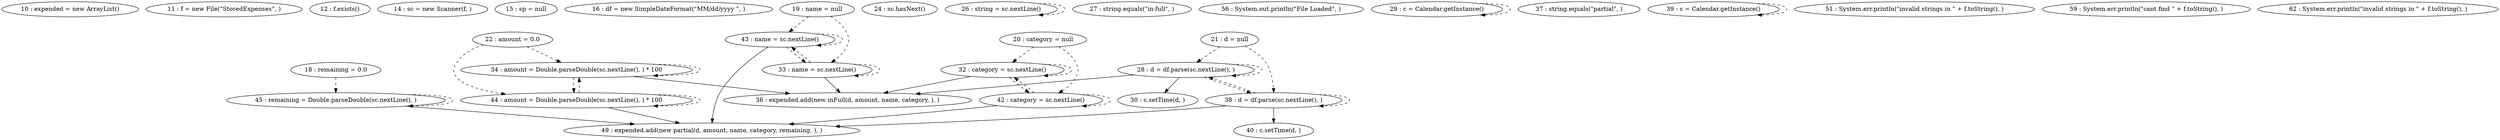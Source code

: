 digraph G {
"10 : expended = new ArrayList()"
"11 : f = new File(\"StoredExpenses\", )"
"12 : f.exists()"
"14 : sc = new Scanner(f, )"
"15 : sp = null"
"16 : df = new SimpleDateFormat(\"MM/dd/yyyy \", )"
"18 : remaining = 0.0"
"18 : remaining = 0.0" -> "45 : remaining = Double.parseDouble(sc.nextLine(), )" [style=dashed]
"19 : name = null"
"19 : name = null" -> "33 : name = sc.nextLine()" [style=dashed]
"19 : name = null" -> "43 : name = sc.nextLine()" [style=dashed]
"20 : category = null"
"20 : category = null" -> "42 : category = sc.nextLine()" [style=dashed]
"20 : category = null" -> "32 : category = sc.nextLine()" [style=dashed]
"21 : d = null"
"21 : d = null" -> "38 : d = df.parse(sc.nextLine(), )" [style=dashed]
"21 : d = null" -> "28 : d = df.parse(sc.nextLine(), )" [style=dashed]
"22 : amount = 0.0"
"22 : amount = 0.0" -> "34 : amount = Double.parseDouble(sc.nextLine(), ) * 100" [style=dashed]
"22 : amount = 0.0" -> "44 : amount = Double.parseDouble(sc.nextLine(), ) * 100" [style=dashed]
"24 : sc.hasNext()"
"26 : string = sc.nextLine()"
"26 : string = sc.nextLine()" -> "26 : string = sc.nextLine()" [style=dashed]
"27 : string.equals(\"in-full\", )"
"56 : System.out.println(\"File Loaded\", )"
"28 : d = df.parse(sc.nextLine(), )"
"28 : d = df.parse(sc.nextLine(), )" -> "30 : c.setTime(d, )"
"28 : d = df.parse(sc.nextLine(), )" -> "36 : expended.add(new inFull(d, amount, name, category, ), )"
"28 : d = df.parse(sc.nextLine(), )" -> "38 : d = df.parse(sc.nextLine(), )" [style=dashed]
"28 : d = df.parse(sc.nextLine(), )" -> "28 : d = df.parse(sc.nextLine(), )" [style=dashed]
"29 : c = Calendar.getInstance()"
"29 : c = Calendar.getInstance()" -> "29 : c = Calendar.getInstance()" [style=dashed]
"30 : c.setTime(d, )"
"32 : category = sc.nextLine()"
"32 : category = sc.nextLine()" -> "36 : expended.add(new inFull(d, amount, name, category, ), )"
"32 : category = sc.nextLine()" -> "42 : category = sc.nextLine()" [style=dashed]
"32 : category = sc.nextLine()" -> "32 : category = sc.nextLine()" [style=dashed]
"33 : name = sc.nextLine()"
"33 : name = sc.nextLine()" -> "36 : expended.add(new inFull(d, amount, name, category, ), )"
"33 : name = sc.nextLine()" -> "33 : name = sc.nextLine()" [style=dashed]
"33 : name = sc.nextLine()" -> "43 : name = sc.nextLine()" [style=dashed]
"34 : amount = Double.parseDouble(sc.nextLine(), ) * 100"
"34 : amount = Double.parseDouble(sc.nextLine(), ) * 100" -> "36 : expended.add(new inFull(d, amount, name, category, ), )"
"34 : amount = Double.parseDouble(sc.nextLine(), ) * 100" -> "34 : amount = Double.parseDouble(sc.nextLine(), ) * 100" [style=dashed]
"34 : amount = Double.parseDouble(sc.nextLine(), ) * 100" -> "44 : amount = Double.parseDouble(sc.nextLine(), ) * 100" [style=dashed]
"36 : expended.add(new inFull(d, amount, name, category, ), )"
"37 : string.equals(\"partial\", )"
"38 : d = df.parse(sc.nextLine(), )"
"38 : d = df.parse(sc.nextLine(), )" -> "49 : expended.add(new partial(d, amount, name, category, remaining, ), )"
"38 : d = df.parse(sc.nextLine(), )" -> "40 : c.setTime(d, )"
"38 : d = df.parse(sc.nextLine(), )" -> "38 : d = df.parse(sc.nextLine(), )" [style=dashed]
"38 : d = df.parse(sc.nextLine(), )" -> "28 : d = df.parse(sc.nextLine(), )" [style=dashed]
"39 : c = Calendar.getInstance()"
"39 : c = Calendar.getInstance()" -> "39 : c = Calendar.getInstance()" [style=dashed]
"40 : c.setTime(d, )"
"42 : category = sc.nextLine()"
"42 : category = sc.nextLine()" -> "49 : expended.add(new partial(d, amount, name, category, remaining, ), )"
"42 : category = sc.nextLine()" -> "42 : category = sc.nextLine()" [style=dashed]
"42 : category = sc.nextLine()" -> "32 : category = sc.nextLine()" [style=dashed]
"43 : name = sc.nextLine()"
"43 : name = sc.nextLine()" -> "49 : expended.add(new partial(d, amount, name, category, remaining, ), )"
"43 : name = sc.nextLine()" -> "33 : name = sc.nextLine()" [style=dashed]
"43 : name = sc.nextLine()" -> "43 : name = sc.nextLine()" [style=dashed]
"44 : amount = Double.parseDouble(sc.nextLine(), ) * 100"
"44 : amount = Double.parseDouble(sc.nextLine(), ) * 100" -> "49 : expended.add(new partial(d, amount, name, category, remaining, ), )"
"44 : amount = Double.parseDouble(sc.nextLine(), ) * 100" -> "34 : amount = Double.parseDouble(sc.nextLine(), ) * 100" [style=dashed]
"44 : amount = Double.parseDouble(sc.nextLine(), ) * 100" -> "44 : amount = Double.parseDouble(sc.nextLine(), ) * 100" [style=dashed]
"45 : remaining = Double.parseDouble(sc.nextLine(), )"
"45 : remaining = Double.parseDouble(sc.nextLine(), )" -> "49 : expended.add(new partial(d, amount, name, category, remaining, ), )"
"45 : remaining = Double.parseDouble(sc.nextLine(), )" -> "45 : remaining = Double.parseDouble(sc.nextLine(), )" [style=dashed]
"49 : expended.add(new partial(d, amount, name, category, remaining, ), )"
"51 : System.err.println(\"invalid strings in \" + f.toString(), )"
"24 : sc.hasNext()"
"59 : System.err.println(\"cant find \" + f.toString(), )"
"62 : System.err.println(\"invalid strings in \" + f.toString(), )"
}